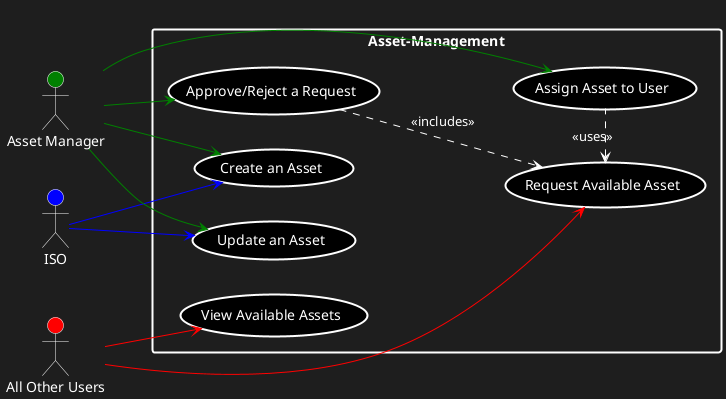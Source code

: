 @startuml
skinparam backgroundColor #1e1e1e
left to right direction
actor "Asset Manager" as am #green;text:white;line:white
actor "ISO" as iso #blue;text:white;line:white
actor "All Other Users" as user #red;text:white;line:white
rectangle Asset-Management #text:white;line.bold;line:white {
  usecase "Create an Asset" as UC1 #black;text:white;line.bold;line:white
  usecase "Update an Asset" as UC2 #black;text:white;line.bold;line:white
  usecase "Assign Asset to User" as UC3 #black;text:white;line.bold;line:white
  usecase "View Available Assets" as UC4 #black;text:white;line.bold;line:white
  usecase "Request Available Asset" as UC5 #black;text:white;line.bold;line:white
  usecase "Approve/Reject a Request" as UC6 #black;text:white;line.bold;line:white
}
iso -[#blue]-> UC1
iso -[#blue]-> UC2
am -[#green]-> UC1
am -[#green]-> UC2
am -[#green]-> UC3
am -[#green]-> UC6
user -[#red]-> UC4
user -[#red]-> UC5
UC5 <. (UC3) #line:white;text:white : <<uses>>
UC6 ..> (UC5) #line:white;text:white : <<includes>>
@enduml